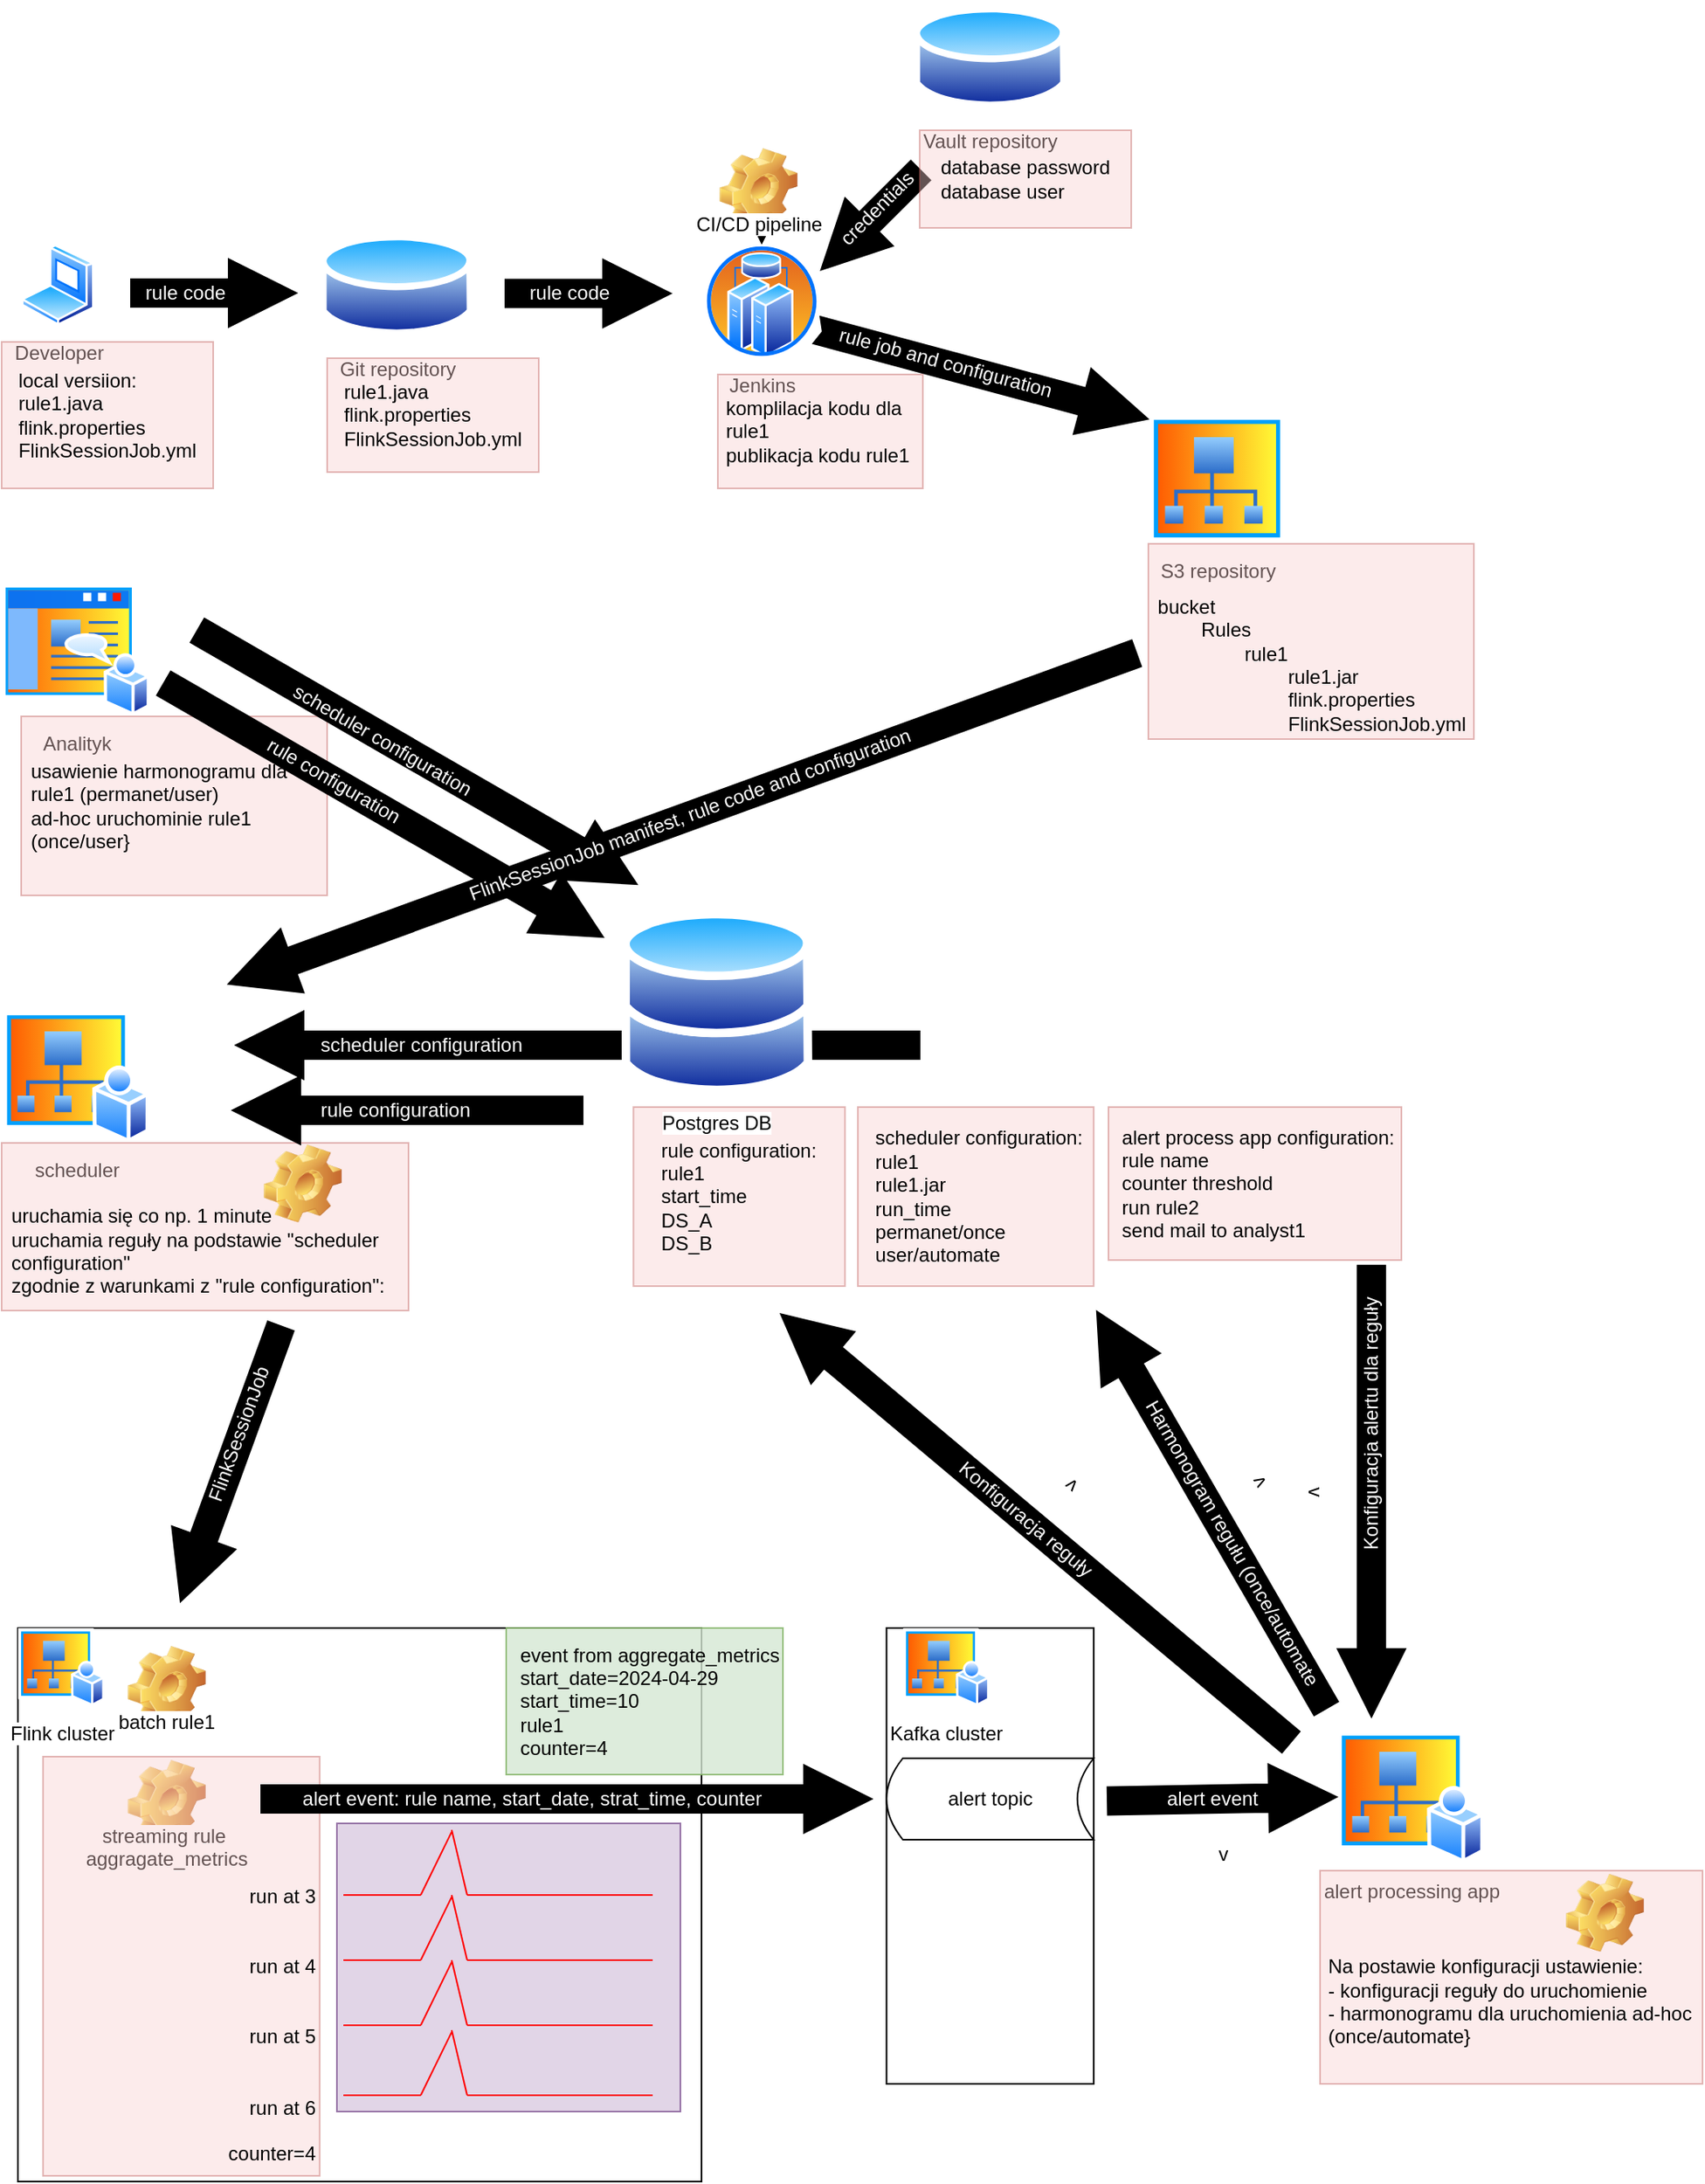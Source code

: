 <mxfile version="24.2.7" type="github">
  <diagram name="Page-1" id="2HRnRDRKmO3qaz7B0qxi">
    <mxGraphModel dx="1461" dy="1738" grid="0" gridSize="10" guides="1" tooltips="1" connect="1" arrows="1" fold="1" page="1" pageScale="1" pageWidth="850" pageHeight="1100" math="0" shadow="0">
      <root>
        <mxCell id="0" />
        <mxCell id="1" parent="0" />
        <mxCell id="r-PqUb07nUSUZTvmk93e-11" value="Developer" style="image;aspect=fixed;perimeter=ellipsePerimeter;html=1;align=center;shadow=0;dashed=0;spacingTop=3;image=img/lib/active_directory/laptop_client.svg;" parent="1" vertex="1">
          <mxGeometry x="62" y="-880" width="45" height="50" as="geometry" />
        </mxCell>
        <mxCell id="r-PqUb07nUSUZTvmk93e-12" value="Git repository" style="image;aspect=fixed;perimeter=ellipsePerimeter;html=1;align=center;shadow=0;dashed=0;spacingTop=3;image=img/lib/active_directory/database.svg;" parent="1" vertex="1">
          <mxGeometry x="245.41" y="-890" width="94.59" height="70" as="geometry" />
        </mxCell>
        <mxCell id="r-PqUb07nUSUZTvmk93e-14" value="Jenkins" style="image;aspect=fixed;perimeter=ellipsePerimeter;html=1;align=center;shadow=0;dashed=0;spacingTop=3;image=img/lib/active_directory/cluster_server.svg;" parent="1" vertex="1">
          <mxGeometry x="482" y="-880" width="70" height="70" as="geometry" />
        </mxCell>
        <mxCell id="r-PqUb07nUSUZTvmk93e-15" value="S3 repository" style="image;aspect=fixed;perimeter=ellipsePerimeter;html=1;align=center;shadow=0;dashed=0;spacingTop=3;image=img/lib/active_directory/site_collection.svg;" parent="1" vertex="1">
          <mxGeometry x="754.51" y="-776" width="85.11" height="80" as="geometry" />
        </mxCell>
        <mxCell id="r-PqUb07nUSUZTvmk93e-18" value="" style="edgeStyle=orthogonalEdgeStyle;rounded=0;orthogonalLoop=1;jettySize=auto;html=1;" parent="1" source="r-PqUb07nUSUZTvmk93e-17" target="r-PqUb07nUSUZTvmk93e-14" edge="1">
          <mxGeometry relative="1" as="geometry" />
        </mxCell>
        <mxCell id="r-PqUb07nUSUZTvmk93e-20" value="" style="edgeStyle=orthogonalEdgeStyle;rounded=0;orthogonalLoop=1;jettySize=auto;html=1;" parent="1" source="r-PqUb07nUSUZTvmk93e-17" target="r-PqUb07nUSUZTvmk93e-14" edge="1">
          <mxGeometry relative="1" as="geometry" />
        </mxCell>
        <mxCell id="r-PqUb07nUSUZTvmk93e-29" value="Text" style="edgeLabel;html=1;align=center;verticalAlign=middle;resizable=0;points=[];" parent="r-PqUb07nUSUZTvmk93e-20" vertex="1" connectable="0">
          <mxGeometry x="-0.125" y="2" relative="1" as="geometry">
            <mxPoint as="offset" />
          </mxGeometry>
        </mxCell>
        <mxCell id="r-PqUb07nUSUZTvmk93e-30" value="" style="edgeStyle=orthogonalEdgeStyle;rounded=0;orthogonalLoop=1;jettySize=auto;html=1;" parent="1" source="r-PqUb07nUSUZTvmk93e-17" target="r-PqUb07nUSUZTvmk93e-14" edge="1">
          <mxGeometry relative="1" as="geometry" />
        </mxCell>
        <mxCell id="r-PqUb07nUSUZTvmk93e-17" value="CI/CD pipeline" style="icon;html=1;image=img/clipart/Gear_128x128.png" parent="1" vertex="1">
          <mxGeometry x="500" y="-920" width="30" height="10" as="geometry" />
        </mxCell>
        <mxCell id="r-PqUb07nUSUZTvmk93e-23" value="" style="verticalLabelPosition=bottom;verticalAlign=top;html=1;shape=mxgraph.basic.rect;fillColor2=none;strokeWidth=1;size=20;indent=5;" parent="1" vertex="1">
          <mxGeometry x="60" y="-30" width="420" height="340" as="geometry" />
        </mxCell>
        <mxCell id="r-PqUb07nUSUZTvmk93e-26" value="&lt;div style=&quot;text-align: left;&quot;&gt;&lt;span style=&quot;background-color: initial;&quot;&gt;&lt;br&gt;&lt;/span&gt;&lt;/div&gt;&lt;div style=&quot;text-align: left;&quot;&gt;&lt;span style=&quot;background-color: initial;&quot;&gt;&lt;br&gt;&lt;/span&gt;&lt;/div&gt;&lt;div style=&quot;text-align: left;&quot;&gt;&lt;span style=&quot;background-color: initial;&quot;&gt;bucket&lt;/span&gt;&lt;/div&gt;&lt;div style=&quot;text-align: left;&quot;&gt;&lt;span style=&quot;white-space: pre;&quot;&gt;&#x9;&lt;/span&gt;Rules&lt;/div&gt;&lt;div style=&quot;text-align: left;&quot;&gt;&lt;span style=&quot;white-space: pre;&quot;&gt;&#x9;&lt;/span&gt;&lt;span style=&quot;white-space: pre;&quot;&gt;&#x9;&lt;/span&gt;rule1&lt;/div&gt;&lt;div style=&quot;text-align: left;&quot;&gt;&lt;span style=&quot;white-space: pre;&quot;&gt;&#x9;&lt;/span&gt;&lt;span style=&quot;white-space: pre;&quot;&gt;&#x9;&lt;/span&gt;&lt;span style=&quot;white-space: pre;&quot;&gt;&#x9;&lt;/span&gt;rule1.jar&lt;/div&gt;&lt;div style=&quot;text-align: left;&quot;&gt;&lt;span style=&quot;white-space: pre;&quot;&gt;&#x9;&lt;/span&gt;&lt;span style=&quot;white-space: pre;&quot;&gt;&#x9;&lt;/span&gt;&lt;span style=&quot;white-space: pre;&quot;&gt;&#x9;&lt;/span&gt;flink.properties&lt;/div&gt;&lt;div style=&quot;text-align: left;&quot;&gt;&lt;span style=&quot;white-space: pre;&quot;&gt;&#x9;&lt;/span&gt;&lt;span style=&quot;white-space: pre;&quot;&gt;&#x9;&lt;/span&gt;&lt;span style=&quot;white-space: pre;&quot;&gt;&#x9;&lt;/span&gt;FlinkSessionJob.yml&lt;/div&gt;" style="text;strokeColor=#b85450;align=center;fillColor=#f8cecc;html=1;verticalAlign=middle;whiteSpace=wrap;rounded=0;opacity=40;" parent="1" vertex="1">
          <mxGeometry x="754.51" y="-696" width="200" height="120" as="geometry" />
        </mxCell>
        <mxCell id="r-PqUb07nUSUZTvmk93e-27" value="" style="verticalLabelPosition=bottom;verticalAlign=top;html=1;strokeWidth=2;shape=mxgraph.arrows2.arrow;dy=0.6;dx=40;notch=0;strokeColor=#000000;fillColor=#000000;fillStyle=solid;" parent="1" vertex="1">
          <mxGeometry x="130" y="-870" width="100" height="40" as="geometry" />
        </mxCell>
        <mxCell id="r-PqUb07nUSUZTvmk93e-31" value="Vault repository" style="image;aspect=fixed;perimeter=ellipsePerimeter;html=1;align=center;shadow=0;dashed=0;spacingTop=3;image=img/lib/active_directory/database.svg;" parent="1" vertex="1">
          <mxGeometry x="610" y="-1030" width="94.59" height="70" as="geometry" />
        </mxCell>
        <mxCell id="r-PqUb07nUSUZTvmk93e-32" value="" style="verticalLabelPosition=bottom;verticalAlign=top;html=1;strokeWidth=2;shape=mxgraph.arrows2.arrow;dy=0.6;dx=40;notch=0;rotation=-225;fillStyle=solid;fillColor=#000000;" parent="1" vertex="1">
          <mxGeometry x="541.87" y="-914.99" width="84.76" height="40" as="geometry" />
        </mxCell>
        <mxCell id="r-PqUb07nUSUZTvmk93e-33" value="&lt;div style=&quot;text-align: left;&quot;&gt;rule1.java&lt;/div&gt;&lt;div style=&quot;text-align: left;&quot;&gt;flink.properties&lt;/div&gt;&lt;div style=&quot;text-align: left;&quot;&gt;FlinkSessionJob.yml&lt;/div&gt;" style="text;strokeColor=#b85450;align=center;fillColor=#f8cecc;html=1;verticalAlign=middle;whiteSpace=wrap;rounded=0;opacity=40;" parent="1" vertex="1">
          <mxGeometry x="250" y="-810" width="130" height="70" as="geometry" />
        </mxCell>
        <mxCell id="r-PqUb07nUSUZTvmk93e-35" value="&lt;div style=&quot;text-align: left;&quot;&gt;database password&lt;/div&gt;&lt;div style=&quot;text-align: left;&quot;&gt;database user&lt;/div&gt;" style="text;strokeColor=#b85450;align=center;fillColor=#f8cecc;html=1;verticalAlign=middle;whiteSpace=wrap;rounded=0;opacity=40;" parent="1" vertex="1">
          <mxGeometry x="614.03" y="-950" width="130" height="60" as="geometry" />
        </mxCell>
        <mxCell id="r-PqUb07nUSUZTvmk93e-37" value="&lt;div style=&quot;text-align: left;&quot;&gt;komplilacja kodu dla rule1&lt;/div&gt;&lt;div style=&quot;text-align: left;&quot;&gt;publikacja kodu rule1&amp;nbsp;&amp;nbsp;&lt;/div&gt;" style="text;strokeColor=#b85450;align=center;fillColor=#f8cecc;html=1;verticalAlign=middle;whiteSpace=wrap;rounded=0;opacity=40;spacingLeft=4;" parent="1" vertex="1">
          <mxGeometry x="490" y="-800" width="125.97" height="70" as="geometry" />
        </mxCell>
        <mxCell id="r-PqUb07nUSUZTvmk93e-36" value="" style="verticalLabelPosition=bottom;verticalAlign=top;html=1;strokeWidth=2;shape=mxgraph.arrows2.arrow;dy=0.6;dx=40;notch=3.51;rotation=15;fillStyle=solid;fillColor=#000000;" parent="1" vertex="1">
          <mxGeometry x="548" y="-820" width="208.64" height="40" as="geometry" />
        </mxCell>
        <mxCell id="r-PqUb07nUSUZTvmk93e-38" value="scheduler" style="image;aspect=fixed;perimeter=ellipsePerimeter;html=1;align=center;shadow=0;dashed=0;spacingTop=3;image=img/lib/active_directory/my_sites.svg;" parent="1" vertex="1">
          <mxGeometry x="50" y="-410" width="91.11" height="82" as="geometry" />
        </mxCell>
        <mxCell id="r-PqUb07nUSUZTvmk93e-39" value="Flink cluster" style="image;aspect=fixed;perimeter=ellipsePerimeter;html=1;align=center;shadow=0;dashed=0;spacingTop=3;image=img/lib/active_directory/my_sites.svg;" parent="1" vertex="1">
          <mxGeometry x="60" y="-30" width="53.33" height="48" as="geometry" />
        </mxCell>
        <mxCell id="r-PqUb07nUSUZTvmk93e-42" value="&lt;div style=&quot;text-align: left;&quot;&gt;rule configuration:&lt;/div&gt;&lt;div style=&quot;text-align: left;&quot;&gt;rule1&lt;/div&gt;&lt;div style=&quot;text-align: left;&quot;&gt;start_time&lt;/div&gt;&lt;div style=&quot;text-align: left;&quot;&gt;DS_A&lt;/div&gt;&lt;div style=&quot;text-align: left;&quot;&gt;DS_B&lt;/div&gt;" style="text;strokeColor=#b85450;align=center;fillColor=#f8cecc;html=1;verticalAlign=middle;whiteSpace=wrap;rounded=0;opacity=40;" parent="1" vertex="1">
          <mxGeometry x="438.16" y="-350" width="130" height="110" as="geometry" />
        </mxCell>
        <mxCell id="r-PqUb07nUSUZTvmk93e-43" value="&lt;div style=&quot;text-align: left;&quot;&gt;scheduler configuration:&lt;/div&gt;&lt;div style=&quot;text-align: left;&quot;&gt;rule1&lt;/div&gt;&lt;div style=&quot;text-align: left;&quot;&gt;rule1.jar&lt;/div&gt;&lt;div style=&quot;text-align: left;&quot;&gt;run_time&lt;/div&gt;&lt;div style=&quot;text-align: left;&quot;&gt;permanet/once&lt;/div&gt;&lt;div style=&quot;text-align: left;&quot;&gt;user/automate&lt;/div&gt;" style="text;strokeColor=#b85450;align=center;fillColor=#f8cecc;html=1;verticalAlign=middle;whiteSpace=wrap;rounded=0;opacity=40;spacingLeft=4;" parent="1" vertex="1">
          <mxGeometry x="576.03" y="-350" width="144.89" height="110" as="geometry" />
        </mxCell>
        <mxCell id="r-PqUb07nUSUZTvmk93e-45" value="&lt;div style=&quot;text-align: left;&quot;&gt;&lt;br&gt;&lt;/div&gt;&lt;div style=&quot;text-align: left;&quot;&gt;&lt;br&gt;&lt;/div&gt;&lt;div style=&quot;text-align: left;&quot;&gt;&lt;br&gt;&lt;/div&gt;&lt;div style=&quot;text-align: left;&quot;&gt;uruchamia się co np. 1 minute&lt;/div&gt;&lt;div style=&quot;text-align: left;&quot;&gt;uruchamia reguły na podstawie &quot;&lt;span style=&quot;background-color: initial;&quot;&gt;scheduler configuration&quot;&lt;/span&gt;&lt;/div&gt;&lt;div style=&quot;text-align: left;&quot;&gt;&lt;span style=&quot;background-color: initial;&quot;&gt;zgodnie z warunkami z &quot;&lt;/span&gt;&lt;span style=&quot;background-color: initial;&quot;&gt;rule configuration&quot;:&lt;/span&gt;&lt;/div&gt;&lt;div&gt;&lt;span style=&quot;background-color: initial;&quot;&gt;&lt;br&gt;&lt;/span&gt;&lt;/div&gt;" style="text;strokeColor=#b85450;align=center;fillColor=#f8cecc;html=1;verticalAlign=middle;whiteSpace=wrap;rounded=0;opacity=40;spacingLeft=5;" parent="1" vertex="1">
          <mxGeometry x="50" y="-328" width="250" height="103" as="geometry" />
        </mxCell>
        <mxCell id="r-PqUb07nUSUZTvmk93e-47" value="Analityk" style="image;aspect=fixed;perimeter=ellipsePerimeter;html=1;align=center;shadow=0;dashed=0;spacingTop=3;image=img/lib/active_directory/home_page.svg;" parent="1" vertex="1">
          <mxGeometry x="50" y="-672" width="91.11" height="82" as="geometry" />
        </mxCell>
        <mxCell id="r-PqUb07nUSUZTvmk93e-49" value="" style="icon;html=1;image=img/clipart/Gear_128x128.png" parent="1" vertex="1">
          <mxGeometry x="220.0" y="-308" width="30" height="10" as="geometry" />
        </mxCell>
        <mxCell id="r-PqUb07nUSUZTvmk93e-55" value="&lt;div style=&quot;text-align: left;&quot;&gt;local versiion:&lt;/div&gt;&lt;div style=&quot;text-align: left;&quot;&gt;rule1.java&lt;/div&gt;&lt;div style=&quot;text-align: left;&quot;&gt;flink.properties&lt;/div&gt;&lt;div style=&quot;text-align: left;&quot;&gt;FlinkSessionJob.yml&lt;/div&gt;" style="text;strokeColor=#b85450;align=center;fillColor=#f8cecc;html=1;verticalAlign=middle;whiteSpace=wrap;rounded=0;opacity=40;" parent="1" vertex="1">
          <mxGeometry x="50" y="-820" width="130" height="90" as="geometry" />
        </mxCell>
        <mxCell id="r-PqUb07nUSUZTvmk93e-56" value="" style="verticalLabelPosition=bottom;verticalAlign=top;html=1;strokeWidth=2;shape=mxgraph.arrows2.arrow;dy=0.6;dx=40;notch=0;fillStyle=solid;fillColor=#000000;" parent="1" vertex="1">
          <mxGeometry x="360" y="-869.77" width="100" height="40" as="geometry" />
        </mxCell>
        <mxCell id="r-PqUb07nUSUZTvmk93e-57" value="&lt;div style=&quot;text-align: left;&quot;&gt;usawienie harmonogramu dla rule1 (permanet/user)&lt;/div&gt;&lt;div style=&quot;text-align: left;&quot;&gt;ad-hoc uruchominie rule1 (once/user}&lt;/div&gt;" style="text;strokeColor=#b85450;align=center;fillColor=#f8cecc;html=1;verticalAlign=middle;whiteSpace=wrap;rounded=0;opacity=40;spacingLeft=5;" parent="1" vertex="1">
          <mxGeometry x="62" y="-590" width="188" height="110" as="geometry" />
        </mxCell>
        <mxCell id="r-PqUb07nUSUZTvmk93e-28" value="" style="verticalLabelPosition=bottom;verticalAlign=top;html=1;strokeWidth=2;shape=mxgraph.arrows2.arrow;dy=0.6;dx=40;notch=0;rotation=-180;fillStyle=solid;fillColor=#000000;" parent="1" vertex="1">
          <mxGeometry x="193" y="-368" width="213.44" height="40" as="geometry" />
        </mxCell>
        <mxCell id="r-PqUb07nUSUZTvmk93e-59" value="" style="verticalLabelPosition=bottom;verticalAlign=top;html=1;shape=mxgraph.basic.rect;fillColor2=none;strokeWidth=1;size=20;indent=5;" parent="1" vertex="1">
          <mxGeometry x="593.67" y="-30" width="127.25" height="280" as="geometry" />
        </mxCell>
        <mxCell id="r-PqUb07nUSUZTvmk93e-61" value="batch rule1" style="icon;html=1;image=img/clipart/Gear_128x128.png;arcSize=50;" parent="1" vertex="1">
          <mxGeometry x="136.43" width="30" height="10" as="geometry" />
        </mxCell>
        <mxCell id="r-PqUb07nUSUZTvmk93e-62" value="streaming rule&amp;nbsp;&lt;div&gt;aggragate_metrics&lt;/div&gt;" style="icon;html=1;image=img/clipart/Gear_128x128.png" parent="1" vertex="1">
          <mxGeometry x="136.43" y="70" width="30" height="10" as="geometry" />
        </mxCell>
        <mxCell id="r-PqUb07nUSUZTvmk93e-63" value="Kafka cluster" style="image;aspect=fixed;perimeter=ellipsePerimeter;html=1;align=center;shadow=0;dashed=0;spacingTop=3;image=img/lib/active_directory/my_sites.svg;" parent="1" vertex="1">
          <mxGeometry x="603.67" y="-30" width="53.33" height="48" as="geometry" />
        </mxCell>
        <mxCell id="r-PqUb07nUSUZTvmk93e-64" value="alert topic" style="shape=dataStorage;whiteSpace=wrap;html=1;fixedSize=1;size=10;" parent="1" vertex="1">
          <mxGeometry x="593.67" y="50" width="127.25" height="50" as="geometry" />
        </mxCell>
        <mxCell id="r-PqUb07nUSUZTvmk93e-65" value="alert processing app" style="image;aspect=fixed;perimeter=ellipsePerimeter;html=1;align=center;shadow=0;dashed=0;spacingTop=3;image=img/lib/active_directory/my_sites.svg;" parent="1" vertex="1">
          <mxGeometry x="870" y="32.5" width="91.11" height="82" as="geometry" />
        </mxCell>
        <mxCell id="r-PqUb07nUSUZTvmk93e-66" value="&lt;div style=&quot;text-align: left;&quot;&gt;&lt;br&gt;&lt;/div&gt;&lt;div style=&quot;text-align: left;&quot;&gt;&lt;br&gt;&lt;/div&gt;&lt;div style=&quot;text-align: left;&quot;&gt;Na postawie konfiguracji ustawienie:&lt;/div&gt;&lt;div style=&quot;text-align: left;&quot;&gt;- konfiguracji reguły do uruchomienie&lt;/div&gt;&lt;div style=&quot;text-align: left;&quot;&gt;-&amp;nbsp;&lt;span style=&quot;background-color: initial;&quot;&gt;harmonogramu dla uruchomienia&amp;nbsp;&lt;/span&gt;&lt;span style=&quot;background-color: initial;&quot;&gt;ad-hoc&amp;nbsp; (once/automate}&lt;/span&gt;&lt;/div&gt;" style="text;strokeColor=#b85450;align=center;fillColor=#f8cecc;html=1;verticalAlign=middle;whiteSpace=wrap;rounded=0;opacity=40;spacingLeft=4;" parent="1" vertex="1">
          <mxGeometry x="860" y="119" width="235" height="131" as="geometry" />
        </mxCell>
        <mxCell id="r-PqUb07nUSUZTvmk93e-67" value="" style="icon;html=1;image=img/clipart/Gear_128x128.png" parent="1" vertex="1">
          <mxGeometry x="1020" y="140" width="30" height="10" as="geometry" />
        </mxCell>
        <mxCell id="r-PqUb07nUSUZTvmk93e-100" value="&lt;div style=&quot;&quot;&gt;&lt;br&gt;&lt;/div&gt;&lt;div style=&quot;&quot;&gt;&lt;br&gt;&lt;/div&gt;&lt;div style=&quot;&quot;&gt;&lt;br&gt;&lt;/div&gt;&lt;div style=&quot;&quot;&gt;&lt;br&gt;&lt;/div&gt;&lt;div style=&quot;&quot;&gt;&lt;br&gt;&lt;/div&gt;&lt;div style=&quot;&quot;&gt;run at 3&lt;/div&gt;&lt;div style=&quot;&quot;&gt;&lt;br&gt;&lt;/div&gt;&lt;div style=&quot;&quot;&gt;&lt;br&gt;&lt;/div&gt;&lt;div style=&quot;&quot;&gt;&lt;span style=&quot;background-color: initial;&quot;&gt;run at 4&lt;/span&gt;&lt;br&gt;&lt;/div&gt;&lt;div style=&quot;&quot;&gt;&lt;br&gt;&lt;/div&gt;&lt;div style=&quot;&quot;&gt;&lt;br&gt;&lt;/div&gt;&lt;div style=&quot;&quot;&gt;run at 5&lt;/div&gt;&lt;div style=&quot;&quot;&gt;&lt;br&gt;&lt;/div&gt;&lt;div style=&quot;&quot;&gt;&lt;br&gt;&lt;/div&gt;&lt;div style=&quot;&quot;&gt;run at 6&lt;/div&gt;&lt;div style=&quot;&quot;&gt;&lt;br&gt;&lt;/div&gt;&lt;div style=&quot;&quot;&gt;counter=4&lt;/div&gt;" style="text;strokeColor=#b85450;align=right;fillColor=#f8cecc;html=1;verticalAlign=middle;whiteSpace=wrap;rounded=0;opacity=40;" parent="1" vertex="1">
          <mxGeometry x="75.41" y="49" width="170" height="257.5" as="geometry" />
        </mxCell>
        <mxCell id="r-PqUb07nUSUZTvmk93e-101" value="" style="verticalLabelPosition=bottom;verticalAlign=top;html=1;strokeWidth=2;shape=mxgraph.arrows2.arrow;dy=0.6;dx=40;notch=0;rotation=-250;fillStyle=solid;fillColor=#000000;" parent="1" vertex="1">
          <mxGeometry x="101.64" y="-151.13" width="178.36" height="40" as="geometry" />
        </mxCell>
        <mxCell id="r-PqUb07nUSUZTvmk93e-107" value="&lt;div style=&quot;&quot;&gt;event from aggregate_metrics&lt;/div&gt;&lt;div style=&quot;text-align: left;&quot;&gt;start_date=2024-04-29&lt;/div&gt;&lt;div style=&quot;text-align: left;&quot;&gt;start_time=10&lt;/div&gt;&lt;div style=&quot;text-align: left;&quot;&gt;rule1&lt;/div&gt;&lt;div style=&quot;text-align: left;&quot;&gt;counter=4&lt;/div&gt;" style="text;strokeColor=#82b366;align=right;fillColor=#D5E8D4;html=1;verticalAlign=middle;whiteSpace=wrap;rounded=0;opacity=80;" parent="1" vertex="1">
          <mxGeometry x="360" y="-30" width="170" height="90" as="geometry" />
        </mxCell>
        <mxCell id="r-PqUb07nUSUZTvmk93e-108" value="v&lt;span style=&quot;color: rgba(0, 0, 0, 0); font-family: monospace; font-size: 0px; text-align: start;&quot;&gt;%3CmxGraphModel%3E%3Croot%3E%3CmxCell%20id%3D%220%22%2F%3E%3CmxCell%20id%3D%221%22%20parent%3D%220%22%2F%3E%3CmxCell%20id%3D%222%22%20value%3D%22%22%20style%3D%22verticalLabelPosition%3Dbottom%3BverticalAlign%3Dtop%3Bhtml%3D1%3BstrokeWidth%3D2%3Bshape%3Dmxgraph.arrows2.arrow%3Bdy%3D0.6%3Bdx%3D40%3Bnotch%3D0%3Brotation%3D-1%3B%22%20vertex%3D%221%22%20parent%3D%221%22%3E%3CmxGeometry%20x%3D%22730%22%20y%3D%2255%22%20width%3D%22139.08%22%20height%3D%2240%22%20as%3D%22geometry%22%2F%3E%3C%2FmxCell%3E%3C%2Froot%3E%3C%2FmxGraphModel%3E&lt;/span&gt;" style="verticalLabelPosition=bottom;verticalAlign=top;html=1;strokeWidth=2;shape=mxgraph.arrows2.arrow;dy=0.6;dx=40;notch=0;rotation=-1;fillStyle=solid;fillColor=#000000;" parent="1" vertex="1">
          <mxGeometry x="730" y="55" width="139.08" height="40" as="geometry" />
        </mxCell>
        <mxCell id="r-PqUb07nUSUZTvmk93e-48" value="" style="verticalLabelPosition=bottom;verticalAlign=top;html=1;strokeWidth=2;shape=mxgraph.arrows2.arrow;dy=0.6;dx=40;notch=0;rotation=30;fillStyle=solid;fillColor=#000000;" parent="1" vertex="1">
          <mxGeometry x="129.33" y="-552.5" width="310" height="40" as="geometry" />
        </mxCell>
        <mxCell id="r-PqUb07nUSUZTvmk93e-110" value="&lt;div style=&quot;text-align: left;&quot;&gt;alert process app configuration:&lt;/div&gt;&lt;div style=&quot;text-align: left;&quot;&gt;rule name&lt;/div&gt;&lt;div style=&quot;text-align: left;&quot;&gt;counter threshold&lt;/div&gt;&lt;div style=&quot;text-align: left;&quot;&gt;run rule2&lt;/div&gt;&lt;div style=&quot;text-align: left;&quot;&gt;send mail to analyst1&lt;/div&gt;" style="text;strokeColor=#b85450;align=center;fillColor=#f8cecc;html=1;verticalAlign=middle;whiteSpace=wrap;rounded=0;opacity=40;spacingLeft=4;" parent="1" vertex="1">
          <mxGeometry x="730" y="-350" width="180" height="94" as="geometry" />
        </mxCell>
        <mxCell id="r-PqUb07nUSUZTvmk93e-111" value="v&lt;span style=&quot;color: rgba(0, 0, 0, 0); font-family: monospace; font-size: 0px; text-align: start;&quot;&gt;%3CmxGraphModel%3E%3Croot%3E%3CmxCell%20id%3D%220%22%2F%3E%3CmxCell%20id%3D%221%22%20parent%3D%220%22%2F%3E%3CmxCell%20id%3D%222%22%20value%3D%22%22%20style%3D%22verticalLabelPosition%3Dbottom%3BverticalAlign%3Dtop%3Bhtml%3D1%3BstrokeWidth%3D2%3Bshape%3Dmxgraph.arrows2.arrow%3Bdy%3D0.6%3Bdx%3D40%3Bnotch%3D0%3Brotation%3D-1%3B%22%20vertex%3D%221%22%20parent%3D%221%22%3E%3CmxGeometry%20x%3D%22730%22%20y%3D%2255%22%20width%3D%22139.08%22%20height%3D%2240%22%20as%3D%22geometry%22%2F%3E%3C%2FmxCell%3E%3C%2Froot%3E%3C%2FmxGraphModel%3E&lt;/span&gt;" style="verticalLabelPosition=bottom;verticalAlign=top;html=1;strokeWidth=2;shape=mxgraph.arrows2.arrow;dy=0.6;dx=40;notch=0;rotation=90;fillStyle=solid;fillColor=#000000;" parent="1" vertex="1">
          <mxGeometry x="753.8" y="-134.36" width="275.56" height="40" as="geometry" />
        </mxCell>
        <mxCell id="r-PqUb07nUSUZTvmk93e-112" value="v&lt;span style=&quot;color: rgba(0, 0, 0, 0); font-family: monospace; font-size: 0px; text-align: start;&quot;&gt;%3CmxGraphModel%3E%3Croot%3E%3CmxCell%20id%3D%220%22%2F%3E%3CmxCell%20id%3D%221%22%20parent%3D%220%22%2F%3E%3CmxCell%20id%3D%222%22%20value%3D%22%22%20style%3D%22verticalLabelPosition%3Dbottom%3BverticalAlign%3Dtop%3Bhtml%3D1%3BstrokeWidth%3D2%3Bshape%3Dmxgraph.arrows2.arrow%3Bdy%3D0.6%3Bdx%3D40%3Bnotch%3D0%3Brotation%3D-1%3B%22%20vertex%3D%221%22%20parent%3D%221%22%3E%3CmxGeometry%20x%3D%22730%22%20y%3D%2255%22%20width%3D%22139.08%22%20height%3D%2240%22%20as%3D%22geometry%22%2F%3E%3C%2FmxCell%3E%3C%2Froot%3E%3C%2FmxGraphModel%3E&lt;/span&gt;" style="verticalLabelPosition=bottom;verticalAlign=top;html=1;strokeWidth=2;shape=mxgraph.arrows2.arrow;dy=0.6;dx=40;notch=0;rotation=-120;fillStyle=solid;fillColor=#000000;" parent="1" vertex="1">
          <mxGeometry x="653.48" y="-122.22" width="280" height="40" as="geometry" />
        </mxCell>
        <mxCell id="r-PqUb07nUSUZTvmk93e-113" value="v&lt;span style=&quot;color: rgba(0, 0, 0, 0); font-family: monospace; font-size: 0px; text-align: start;&quot;&gt;%3CmxGraphModel%3E%3Croot%3E%3CmxCell%20id%3D%220%22%2F%3E%3CmxCell%20id%3D%221%22%20parent%3D%220%22%2F%3E%3CmxCell%20id%3D%222%22%20value%3D%22%22%20style%3D%22verticalLabelPosition%3Dbottom%3BverticalAlign%3Dtop%3Bhtml%3D1%3BstrokeWidth%3D2%3Bshape%3Dmxgraph.arrows2.arrow%3Bdy%3D0.6%3Bdx%3D40%3Bnotch%3D0%3Brotation%3D-1%3B%22%20vertex%3D%221%22%20parent%3D%221%22%3E%3CmxGeometry%20x%3D%22730%22%20y%3D%2255%22%20width%3D%22139.08%22%20height%3D%2240%22%20as%3D%22geometry%22%2F%3E%3C%2FmxCell%3E%3C%2Froot%3E%3C%2FmxGraphModel%3E&lt;/span&gt;" style="verticalLabelPosition=bottom;verticalAlign=top;html=1;strokeWidth=2;shape=mxgraph.arrows2.arrow;dy=0.6;dx=40;notch=0;rotation=-140;fillStyle=solid;fillColor=#000000;" parent="1" vertex="1">
          <mxGeometry x="482" y="-111.13" width="407.29" height="40" as="geometry" />
        </mxCell>
        <mxCell id="r-PqUb07nUSUZTvmk93e-106" value="" style="verticalLabelPosition=bottom;verticalAlign=top;html=1;strokeWidth=2;shape=mxgraph.arrows2.arrow;dy=0.6;dx=40;notch=0;rotation=0;fillStyle=solid;fillColor=#000000;" parent="1" vertex="1">
          <mxGeometry x="210" y="55" width="373.44" height="40" as="geometry" />
        </mxCell>
        <mxCell id="r-PqUb07nUSUZTvmk93e-117" value="" style="group" parent="1" vertex="1" connectable="0">
          <mxGeometry x="256" y="90" width="211" height="177" as="geometry" />
        </mxCell>
        <mxCell id="r-PqUb07nUSUZTvmk93e-116" value="" style="verticalLabelPosition=bottom;verticalAlign=top;html=1;shape=mxgraph.basic.rect;fillColor2=none;strokeWidth=1;size=20;indent=5;fillColor=#e1d5e7;strokeColor=#9673a6;" parent="r-PqUb07nUSUZTvmk93e-117" vertex="1">
          <mxGeometry width="211" height="177" as="geometry" />
        </mxCell>
        <mxCell id="r-PqUb07nUSUZTvmk93e-85" value="" style="group" parent="r-PqUb07nUSUZTvmk93e-117" vertex="1" connectable="0">
          <mxGeometry x="4" y="84" width="200" height="40" as="geometry" />
        </mxCell>
        <mxCell id="r-PqUb07nUSUZTvmk93e-86" value="" style="edgeStyle=none;orthogonalLoop=1;jettySize=auto;html=1;rounded=0;fontColor=#FF0000;strokeColor=#FF0000;endArrow=none;endFill=0;" parent="r-PqUb07nUSUZTvmk93e-85" edge="1">
          <mxGeometry width="80" relative="1" as="geometry">
            <mxPoint y="40" as="sourcePoint" />
            <mxPoint x="47.5" y="40" as="targetPoint" />
            <Array as="points" />
          </mxGeometry>
        </mxCell>
        <mxCell id="r-PqUb07nUSUZTvmk93e-87" value="" style="edgeStyle=none;orthogonalLoop=1;jettySize=auto;html=1;rounded=0;fontColor=#FF0000;strokeColor=#FF0000;endArrow=none;endFill=0;" parent="r-PqUb07nUSUZTvmk93e-85" edge="1">
          <mxGeometry width="80" relative="1" as="geometry">
            <mxPoint x="47.5" y="40" as="sourcePoint" />
            <mxPoint x="66.5" y="1.165" as="targetPoint" />
            <Array as="points" />
          </mxGeometry>
        </mxCell>
        <mxCell id="r-PqUb07nUSUZTvmk93e-88" value="" style="edgeStyle=none;orthogonalLoop=1;jettySize=auto;html=1;rounded=0;fontColor=#FF0000;strokeColor=#FF0000;endArrow=none;endFill=0;" parent="r-PqUb07nUSUZTvmk93e-85" edge="1">
          <mxGeometry width="80" relative="1" as="geometry">
            <mxPoint x="76" y="40" as="sourcePoint" />
            <mxPoint x="66.5" as="targetPoint" />
            <Array as="points" />
          </mxGeometry>
        </mxCell>
        <mxCell id="r-PqUb07nUSUZTvmk93e-89" value="" style="edgeStyle=none;orthogonalLoop=1;jettySize=auto;html=1;rounded=0;fontColor=#FF0000;strokeColor=#FF0000;endArrow=none;endFill=0;" parent="r-PqUb07nUSUZTvmk93e-85" edge="1">
          <mxGeometry width="80" relative="1" as="geometry">
            <mxPoint x="76" y="40" as="sourcePoint" />
            <mxPoint x="190" y="40" as="targetPoint" />
            <Array as="points" />
          </mxGeometry>
        </mxCell>
        <mxCell id="r-PqUb07nUSUZTvmk93e-95" value="" style="group" parent="r-PqUb07nUSUZTvmk93e-117" vertex="1" connectable="0">
          <mxGeometry x="4" y="127" width="190" height="40" as="geometry" />
        </mxCell>
        <mxCell id="r-PqUb07nUSUZTvmk93e-96" value="" style="edgeStyle=none;orthogonalLoop=1;jettySize=auto;html=1;rounded=0;fontColor=#FF0000;strokeColor=#FF0000;endArrow=none;endFill=0;" parent="r-PqUb07nUSUZTvmk93e-95" edge="1">
          <mxGeometry width="80" relative="1" as="geometry">
            <mxPoint y="40" as="sourcePoint" />
            <mxPoint x="47.5" y="40" as="targetPoint" />
            <Array as="points" />
          </mxGeometry>
        </mxCell>
        <mxCell id="r-PqUb07nUSUZTvmk93e-97" value="" style="edgeStyle=none;orthogonalLoop=1;jettySize=auto;html=1;rounded=0;fontColor=#FF0000;strokeColor=#FF0000;endArrow=none;endFill=0;" parent="r-PqUb07nUSUZTvmk93e-95" edge="1">
          <mxGeometry width="80" relative="1" as="geometry">
            <mxPoint x="47.5" y="40" as="sourcePoint" />
            <mxPoint x="66.5" y="1.165" as="targetPoint" />
            <Array as="points" />
          </mxGeometry>
        </mxCell>
        <mxCell id="r-PqUb07nUSUZTvmk93e-98" value="" style="edgeStyle=none;orthogonalLoop=1;jettySize=auto;html=1;rounded=0;fontColor=#FF0000;strokeColor=#FF0000;endArrow=none;endFill=0;" parent="r-PqUb07nUSUZTvmk93e-95" edge="1">
          <mxGeometry width="80" relative="1" as="geometry">
            <mxPoint x="76" y="40" as="sourcePoint" />
            <mxPoint x="66.5" as="targetPoint" />
            <Array as="points" />
          </mxGeometry>
        </mxCell>
        <mxCell id="r-PqUb07nUSUZTvmk93e-99" value="" style="edgeStyle=none;orthogonalLoop=1;jettySize=auto;html=1;rounded=0;fontColor=#FF0000;strokeColor=#FF0000;endArrow=none;endFill=0;" parent="r-PqUb07nUSUZTvmk93e-95" edge="1">
          <mxGeometry width="80" relative="1" as="geometry">
            <mxPoint x="76" y="40" as="sourcePoint" />
            <mxPoint x="190" y="40" as="targetPoint" />
            <Array as="points" />
          </mxGeometry>
        </mxCell>
        <mxCell id="r-PqUb07nUSUZTvmk93e-90" value="" style="group" parent="r-PqUb07nUSUZTvmk93e-117" vertex="1" connectable="0">
          <mxGeometry x="4" y="44" width="190" height="131.5" as="geometry" />
        </mxCell>
        <mxCell id="r-PqUb07nUSUZTvmk93e-91" value="" style="edgeStyle=none;orthogonalLoop=1;jettySize=auto;html=1;rounded=0;fontColor=#FF0000;strokeColor=#FF0000;endArrow=none;endFill=0;" parent="r-PqUb07nUSUZTvmk93e-90" edge="1">
          <mxGeometry width="80" relative="1" as="geometry">
            <mxPoint y="40" as="sourcePoint" />
            <mxPoint x="47.5" y="40" as="targetPoint" />
            <Array as="points" />
          </mxGeometry>
        </mxCell>
        <mxCell id="r-PqUb07nUSUZTvmk93e-92" value="" style="edgeStyle=none;orthogonalLoop=1;jettySize=auto;html=1;rounded=0;fontColor=#FF0000;strokeColor=#FF0000;endArrow=none;endFill=0;" parent="r-PqUb07nUSUZTvmk93e-90" edge="1">
          <mxGeometry width="80" relative="1" as="geometry">
            <mxPoint x="47.5" y="40" as="sourcePoint" />
            <mxPoint x="66.5" y="1.165" as="targetPoint" />
            <Array as="points" />
          </mxGeometry>
        </mxCell>
        <mxCell id="r-PqUb07nUSUZTvmk93e-93" value="" style="edgeStyle=none;orthogonalLoop=1;jettySize=auto;html=1;rounded=0;fontColor=#FF0000;strokeColor=#FF0000;endArrow=none;endFill=0;" parent="r-PqUb07nUSUZTvmk93e-90" edge="1">
          <mxGeometry width="80" relative="1" as="geometry">
            <mxPoint x="76" y="40" as="sourcePoint" />
            <mxPoint x="66.5" as="targetPoint" />
            <Array as="points" />
          </mxGeometry>
        </mxCell>
        <mxCell id="r-PqUb07nUSUZTvmk93e-94" value="" style="edgeStyle=none;orthogonalLoop=1;jettySize=auto;html=1;rounded=0;fontColor=#FF0000;strokeColor=#FF0000;endArrow=none;endFill=0;" parent="r-PqUb07nUSUZTvmk93e-90" edge="1">
          <mxGeometry width="80" relative="1" as="geometry">
            <mxPoint x="76" y="40" as="sourcePoint" />
            <mxPoint x="190" y="40" as="targetPoint" />
            <Array as="points" />
          </mxGeometry>
        </mxCell>
        <mxCell id="r-PqUb07nUSUZTvmk93e-75" value="" style="group" parent="r-PqUb07nUSUZTvmk93e-117" vertex="1" connectable="0">
          <mxGeometry x="4" y="4" width="190" height="40" as="geometry" />
        </mxCell>
        <mxCell id="r-PqUb07nUSUZTvmk93e-76" value="" style="edgeStyle=none;orthogonalLoop=1;jettySize=auto;html=1;rounded=0;fontColor=#FF0000;strokeColor=#FF0000;endArrow=none;endFill=0;" parent="r-PqUb07nUSUZTvmk93e-75" edge="1">
          <mxGeometry width="80" relative="1" as="geometry">
            <mxPoint y="40" as="sourcePoint" />
            <mxPoint x="47.5" y="40" as="targetPoint" />
            <Array as="points" />
          </mxGeometry>
        </mxCell>
        <mxCell id="r-PqUb07nUSUZTvmk93e-77" value="" style="edgeStyle=none;orthogonalLoop=1;jettySize=auto;html=1;rounded=0;fontColor=#FF0000;strokeColor=#FF0000;endArrow=none;endFill=0;" parent="r-PqUb07nUSUZTvmk93e-75" edge="1">
          <mxGeometry width="80" relative="1" as="geometry">
            <mxPoint x="47.5" y="40" as="sourcePoint" />
            <mxPoint x="66.5" y="1.165" as="targetPoint" />
            <Array as="points" />
          </mxGeometry>
        </mxCell>
        <mxCell id="r-PqUb07nUSUZTvmk93e-78" value="" style="edgeStyle=none;orthogonalLoop=1;jettySize=auto;html=1;rounded=0;fontColor=#FF0000;strokeColor=#FF0000;endArrow=none;endFill=0;" parent="r-PqUb07nUSUZTvmk93e-75" edge="1">
          <mxGeometry width="80" relative="1" as="geometry">
            <mxPoint x="76" y="40" as="sourcePoint" />
            <mxPoint x="66.5" as="targetPoint" />
            <Array as="points" />
          </mxGeometry>
        </mxCell>
        <mxCell id="r-PqUb07nUSUZTvmk93e-79" value="" style="edgeStyle=none;orthogonalLoop=1;jettySize=auto;html=1;rounded=0;fontColor=#FF0000;strokeColor=#FF0000;endArrow=none;endFill=0;" parent="r-PqUb07nUSUZTvmk93e-75" edge="1">
          <mxGeometry width="80" relative="1" as="geometry">
            <mxPoint x="76" y="40" as="sourcePoint" />
            <mxPoint x="190" y="40" as="targetPoint" />
            <Array as="points" />
          </mxGeometry>
        </mxCell>
        <mxCell id="r-PqUb07nUSUZTvmk93e-118" value="Konfiguracja reguły" style="text;strokeColor=none;align=center;fillColor=none;html=1;verticalAlign=middle;whiteSpace=wrap;rounded=0;rotation=40;fontColor=#FFFFFF;" parent="1" vertex="1">
          <mxGeometry x="603.54" y="-112.22" width="150.97" height="30" as="geometry" />
        </mxCell>
        <mxCell id="r-PqUb07nUSUZTvmk93e-119" value="Harmonogram regułu (once/automate" style="text;strokeColor=none;align=center;fillColor=none;html=1;verticalAlign=middle;whiteSpace=wrap;rounded=0;rotation=60;fontColor=#FFFFFF;" parent="1" vertex="1">
          <mxGeometry x="702" y="-97" width="208" height="30" as="geometry" />
        </mxCell>
        <mxCell id="r-PqUb07nUSUZTvmk93e-120" value="Konfiguracja alertu dla reguły&amp;nbsp;" style="text;strokeColor=none;align=center;fillColor=none;html=1;verticalAlign=middle;whiteSpace=wrap;rounded=0;rotation=-90;fontColor=#FFFFFF;" parent="1" vertex="1">
          <mxGeometry x="787.58" y="-172" width="208" height="30" as="geometry" />
        </mxCell>
        <mxCell id="r-PqUb07nUSUZTvmk93e-121" value="alert event: rule name, start_date, strat_time, counter" style="text;strokeColor=none;align=center;fillColor=none;html=1;verticalAlign=middle;whiteSpace=wrap;rounded=0;rotation=0;fontColor=#FFFFFF;" parent="1" vertex="1">
          <mxGeometry x="204" y="60" width="344" height="30" as="geometry" />
        </mxCell>
        <mxCell id="r-PqUb07nUSUZTvmk93e-122" value="alert event" style="text;strokeColor=none;align=center;fillColor=none;html=1;verticalAlign=middle;whiteSpace=wrap;rounded=0;rotation=0;fontColor=#FFFFFF;" parent="1" vertex="1">
          <mxGeometry x="706" y="60" width="176" height="30" as="geometry" />
        </mxCell>
        <mxCell id="r-PqUb07nUSUZTvmk93e-123" value="FlinkSessionJob" style="text;strokeColor=none;align=center;fillColor=none;html=1;verticalAlign=middle;whiteSpace=wrap;rounded=0;rotation=-70;fontColor=#FFFFFF;" parent="1" vertex="1">
          <mxGeometry x="120.0" y="-164.36" width="150.97" height="30" as="geometry" />
        </mxCell>
        <mxCell id="r-PqUb07nUSUZTvmk93e-124" value="" style="verticalLabelPosition=bottom;verticalAlign=top;html=1;strokeWidth=2;shape=mxgraph.arrows2.arrow;dy=0.6;dx=40;notch=0;rotation=-180;fillStyle=solid;fillColor=#000000;" parent="1" vertex="1">
          <mxGeometry x="195" y="-408" width="418.44" height="40" as="geometry" />
        </mxCell>
        <mxCell id="r-PqUb07nUSUZTvmk93e-125" value="rule configuration" style="text;strokeColor=none;align=center;fillColor=none;html=1;verticalAlign=middle;whiteSpace=wrap;rounded=0;rotation=0;fontColor=#FFFFFF;" parent="1" vertex="1">
          <mxGeometry x="204" y="-363" width="176" height="30" as="geometry" />
        </mxCell>
        <mxCell id="r-PqUb07nUSUZTvmk93e-126" value="scheduler configuration" style="text;strokeColor=none;align=center;fillColor=none;html=1;verticalAlign=middle;whiteSpace=wrap;rounded=0;rotation=0;fontColor=#FFFFFF;" parent="1" vertex="1">
          <mxGeometry x="220" y="-403" width="176" height="30" as="geometry" />
        </mxCell>
        <mxCell id="r-PqUb07nUSUZTvmk93e-10" value="Postgres DB" style="image;aspect=fixed;perimeter=ellipsePerimeter;html=1;align=center;shadow=0;dashed=0;spacingTop=3;image=img/lib/active_directory/databases.svg;" parent="1" vertex="1">
          <mxGeometry x="430.65" y="-472" width="117.35" height="115" as="geometry" />
        </mxCell>
        <mxCell id="r-PqUb07nUSUZTvmk93e-127" value="rule configuration" style="text;strokeColor=none;align=center;fillColor=none;html=1;verticalAlign=middle;whiteSpace=wrap;rounded=0;rotation=30;fontColor=#FFFFFF;" parent="1" vertex="1">
          <mxGeometry x="166.43" y="-565" width="176" height="30" as="geometry" />
        </mxCell>
        <mxCell id="r-PqUb07nUSUZTvmk93e-128" value="" style="verticalLabelPosition=bottom;verticalAlign=top;html=1;strokeWidth=2;shape=mxgraph.arrows2.arrow;dy=0.6;dx=40;notch=0;rotation=30;fillStyle=solid;fillColor=#000000;" parent="1" vertex="1">
          <mxGeometry x="150" y="-585" width="310" height="40" as="geometry" />
        </mxCell>
        <mxCell id="r-PqUb07nUSUZTvmk93e-129" value="scheduler configuration" style="text;strokeColor=none;align=center;fillColor=none;html=1;verticalAlign=middle;whiteSpace=wrap;rounded=0;rotation=30;fontColor=#FFFFFF;" parent="1" vertex="1">
          <mxGeometry x="196.33" y="-590" width="176" height="30" as="geometry" />
        </mxCell>
        <mxCell id="r-PqUb07nUSUZTvmk93e-130" value="rule code" style="text;strokeColor=none;align=center;fillColor=none;html=1;verticalAlign=middle;whiteSpace=wrap;rounded=0;rotation=0;fontColor=#FFFFFF;" parent="1" vertex="1">
          <mxGeometry x="75.41" y="-865" width="176" height="30" as="geometry" />
        </mxCell>
        <mxCell id="r-PqUb07nUSUZTvmk93e-131" value="rule code" style="text;strokeColor=none;align=center;fillColor=none;html=1;verticalAlign=middle;whiteSpace=wrap;rounded=0;rotation=0;fontColor=#FFFFFF;" parent="1" vertex="1">
          <mxGeometry x="311" y="-864.77" width="176" height="30" as="geometry" />
        </mxCell>
        <mxCell id="r-PqUb07nUSUZTvmk93e-132" value="credentials" style="text;strokeColor=none;align=center;fillColor=none;html=1;verticalAlign=middle;whiteSpace=wrap;rounded=0;rotation=-45;fontColor=#FFFFFF;" parent="1" vertex="1">
          <mxGeometry x="500" y="-917" width="176" height="30" as="geometry" />
        </mxCell>
        <mxCell id="r-PqUb07nUSUZTvmk93e-135" value="rule job and configuration" style="text;strokeColor=none;align=center;fillColor=none;html=1;verticalAlign=middle;whiteSpace=wrap;rounded=0;rotation=15;fontColor=#FFFFFF;" parent="1" vertex="1">
          <mxGeometry x="542.34" y="-822" width="176" height="30" as="geometry" />
        </mxCell>
        <mxCell id="r-PqUb07nUSUZTvmk93e-139" value="" style="verticalLabelPosition=bottom;verticalAlign=top;html=1;strokeWidth=2;shape=mxgraph.arrows2.arrow;dy=0.6;dx=40;notch=0;rotation=-200;fillStyle=solid;fillColor=#000000;" parent="1" vertex="1">
          <mxGeometry x="172.57" y="-547.28" width="592" height="40" as="geometry" />
        </mxCell>
        <mxCell id="r-PqUb07nUSUZTvmk93e-140" value="FlinkSessionJob manifest, rule code and configuration&amp;nbsp;" style="text;strokeColor=none;align=center;fillColor=none;html=1;verticalAlign=middle;whiteSpace=wrap;rounded=0;rotation=-20;fontColor=#FFFFFF;" parent="1" vertex="1">
          <mxGeometry x="265" y="-545" width="418.5" height="30" as="geometry" />
        </mxCell>
      </root>
    </mxGraphModel>
  </diagram>
</mxfile>
